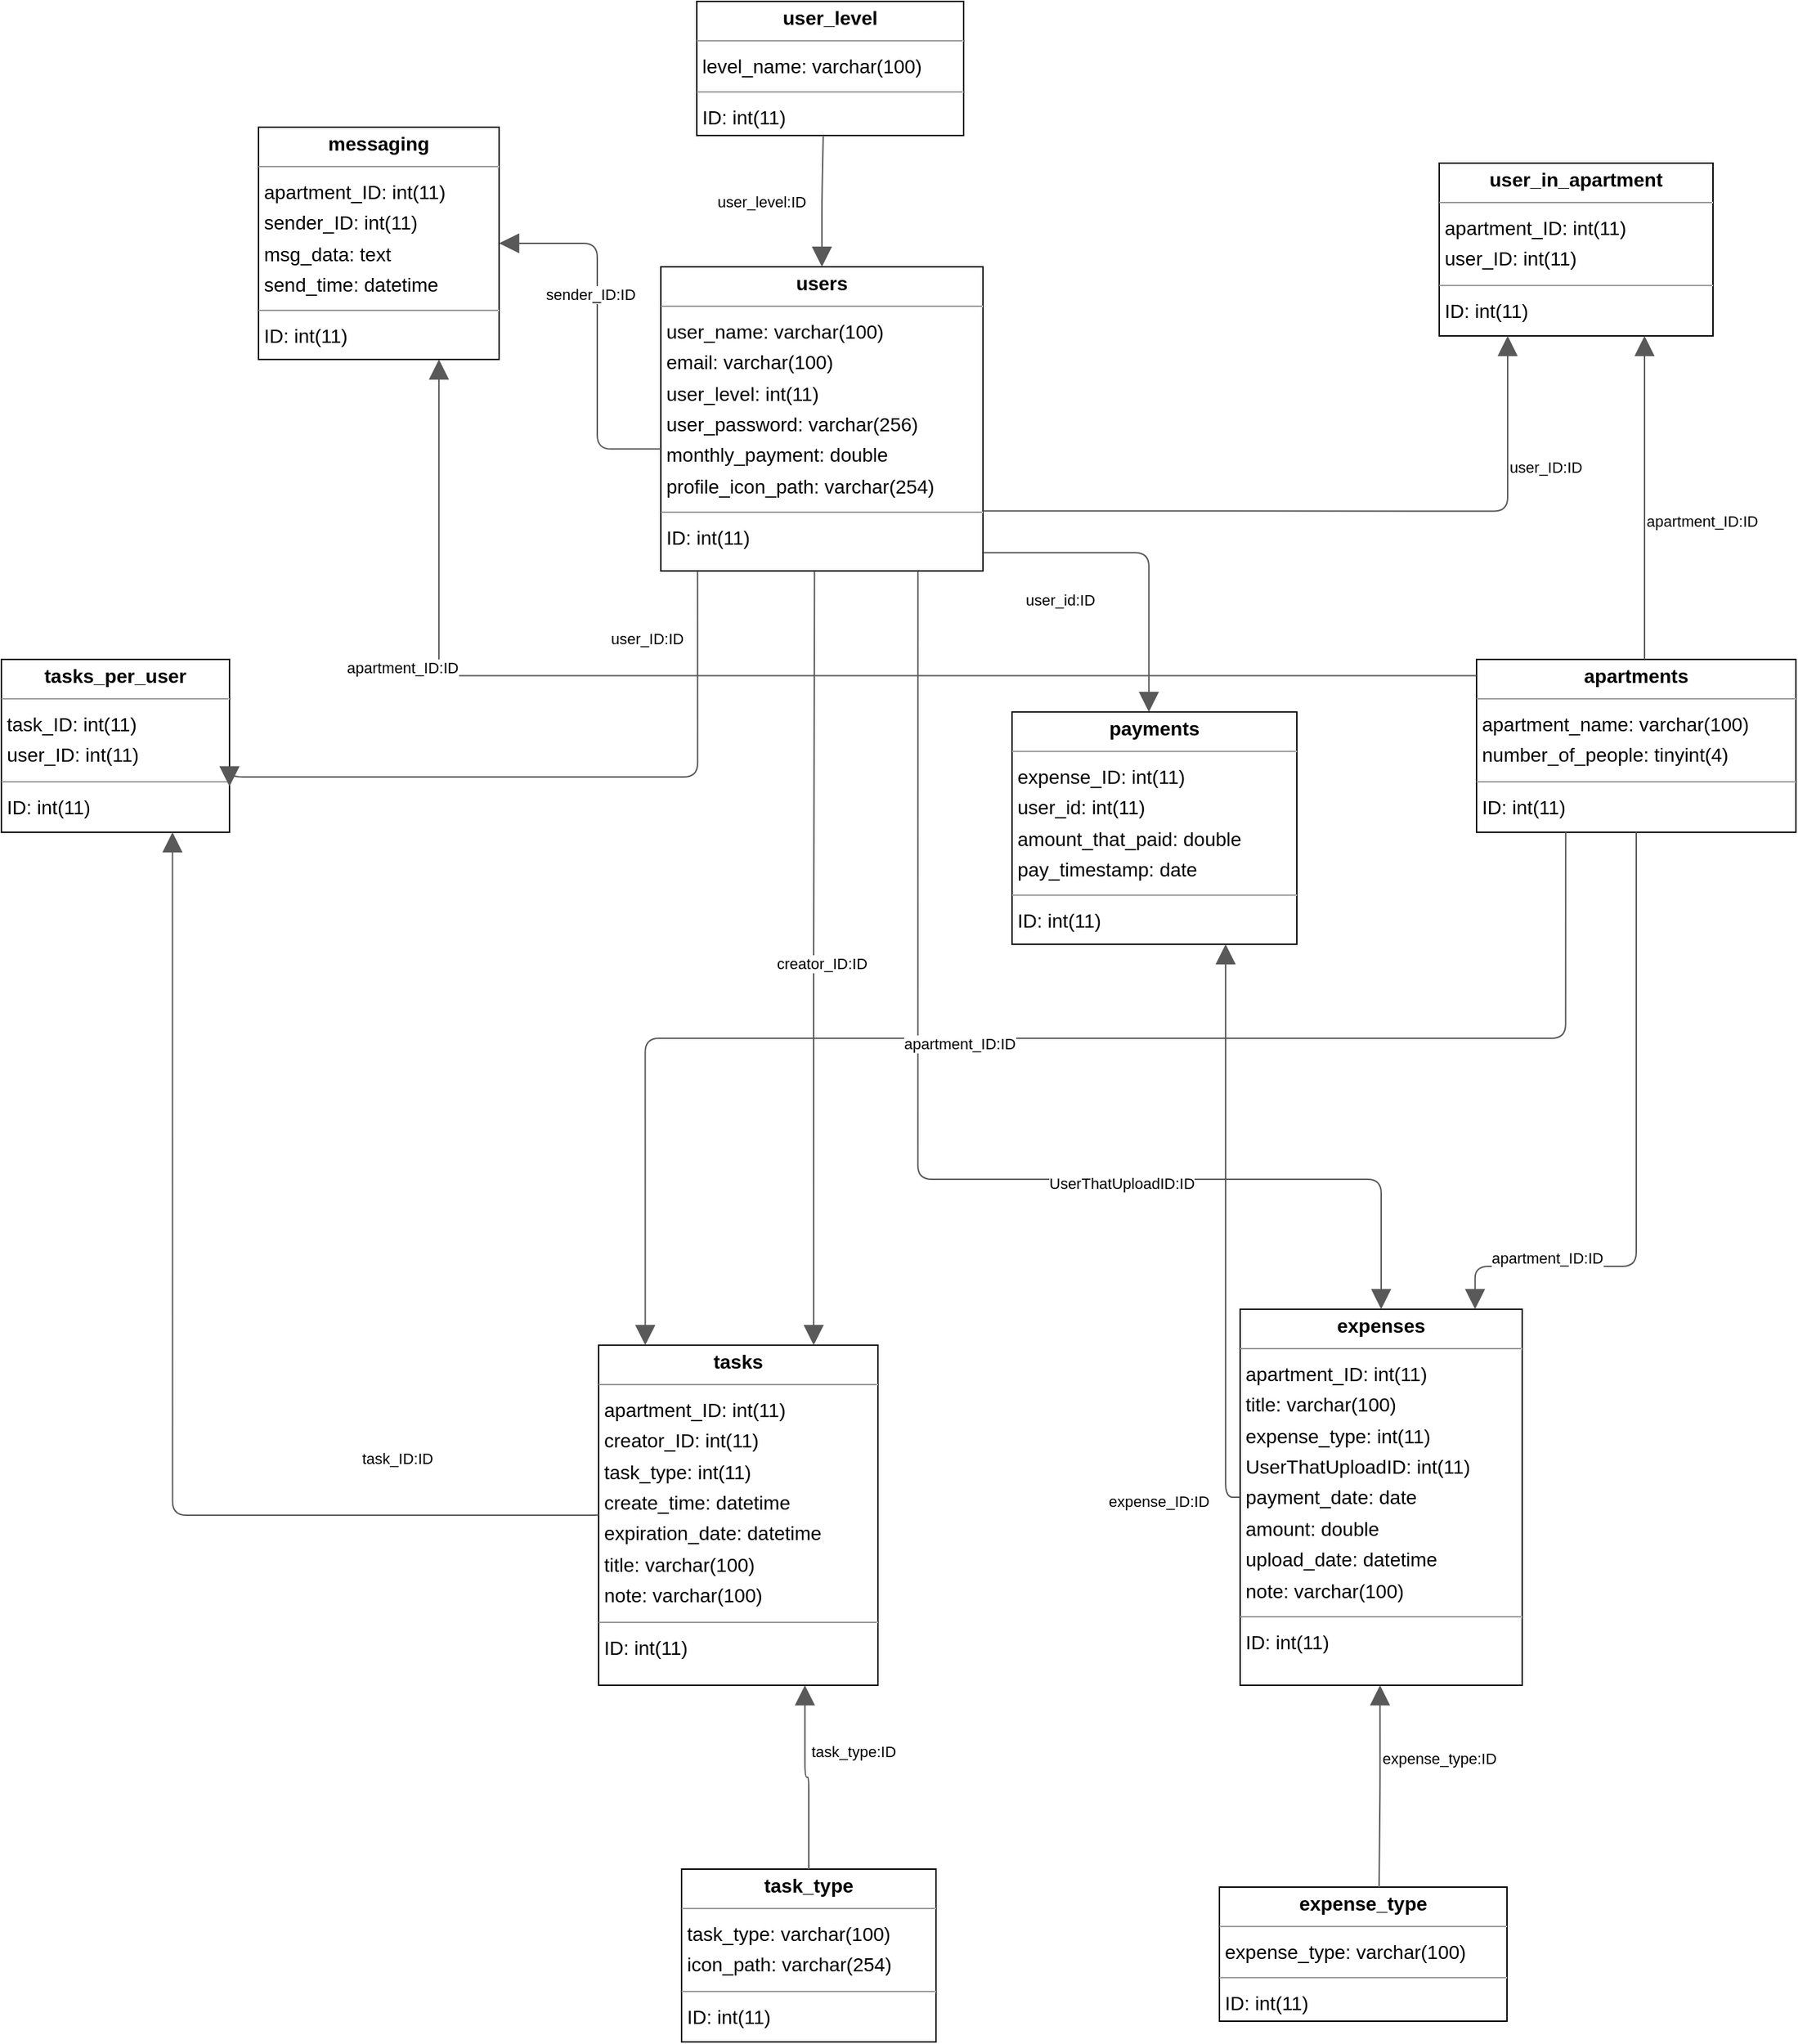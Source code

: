 <mxGraphModel dx="0" dy="0" grid="1" gridSize="10" guides="1" tooltips="1" connect="1" arrows="1" fold="1" page="0" pageScale="1" background="none" math="0" shadow="0">
  <root>
    <mxCell id="0" />
    <mxCell id="1" parent="0" />
    <mxCell id="node9" parent="1" vertex="1" value="&lt;p style=&quot;margin:0px;margin-top:4px;text-align:center;&quot;&gt;&lt;b&gt;apartments&lt;/b&gt;&lt;/p&gt;&lt;hr size=&quot;1&quot;/&gt;&lt;p style=&quot;margin:0 0 0 4px;line-height:1.6;&quot;&gt; apartment_name: varchar(100)&lt;br/&gt; number_of_people: tinyint(4)&lt;/p&gt;&lt;hr size=&quot;1&quot;/&gt;&lt;p style=&quot;margin:0 0 0 4px;line-height:1.6;&quot;&gt; ID: int(11)&lt;/p&gt;" style="verticalAlign=top;align=left;overflow=fill;fontSize=14;fontFamily=Helvetica;html=1;rounded=0;shadow=0;comic=0;labelBackgroundColor=none;strokeWidth=1;">
      <mxGeometry x="614" y="-164" width="231" height="125" as="geometry" />
    </mxCell>
    <mxCell id="node4" parent="1" vertex="1" value="&lt;p style=&quot;margin:0px;margin-top:4px;text-align:center;&quot;&gt;&lt;b&gt;expense_type&lt;/b&gt;&lt;/p&gt;&lt;hr size=&quot;1&quot;/&gt;&lt;p style=&quot;margin:0 0 0 4px;line-height:1.6;&quot;&gt; expense_type: varchar(100)&lt;/p&gt;&lt;hr size=&quot;1&quot;/&gt;&lt;p style=&quot;margin:0 0 0 4px;line-height:1.6;&quot;&gt; ID: int(11)&lt;/p&gt;" style="verticalAlign=top;align=left;overflow=fill;fontSize=14;fontFamily=Helvetica;html=1;rounded=0;shadow=0;comic=0;labelBackgroundColor=none;strokeWidth=1;">
      <mxGeometry x="428" y="724" width="208" height="97" as="geometry" />
    </mxCell>
    <mxCell id="node8" parent="1" vertex="1" value="&lt;p style=&quot;margin:0px;margin-top:4px;text-align:center;&quot;&gt;&lt;b&gt;expenses&lt;/b&gt;&lt;/p&gt;&lt;hr size=&quot;1&quot;/&gt;&lt;p style=&quot;margin:0 0 0 4px;line-height:1.6;&quot;&gt; apartment_ID: int(11)&lt;br/&gt; title: varchar(100)&lt;br/&gt; expense_type: int(11)&lt;br/&gt; UserThatUploadID: int(11)&lt;br/&gt; payment_date: date&lt;br/&gt; amount: double&lt;br/&gt; upload_date: datetime&lt;br/&gt; note: varchar(100)&lt;/p&gt;&lt;hr size=&quot;1&quot;/&gt;&lt;p style=&quot;margin:0 0 0 4px;line-height:1.6;&quot;&gt; ID: int(11)&lt;/p&gt;" style="verticalAlign=top;align=left;overflow=fill;fontSize=14;fontFamily=Helvetica;html=1;rounded=0;shadow=0;comic=0;labelBackgroundColor=none;strokeWidth=1;">
      <mxGeometry x="443" y="306" width="204" height="272" as="geometry" />
    </mxCell>
    <mxCell id="node1" parent="1" vertex="1" value="&lt;p style=&quot;margin:0px;margin-top:4px;text-align:center;&quot;&gt;&lt;b&gt;messaging&lt;/b&gt;&lt;/p&gt;&lt;hr size=&quot;1&quot;/&gt;&lt;p style=&quot;margin:0 0 0 4px;line-height:1.6;&quot;&gt; apartment_ID: int(11)&lt;br/&gt; sender_ID: int(11)&lt;br/&gt; msg_data: text&lt;br/&gt; send_time: datetime&lt;/p&gt;&lt;hr size=&quot;1&quot;/&gt;&lt;p style=&quot;margin:0 0 0 4px;line-height:1.6;&quot;&gt; ID: int(11)&lt;/p&gt;" style="verticalAlign=top;align=left;overflow=fill;fontSize=14;fontFamily=Helvetica;html=1;rounded=0;shadow=0;comic=0;labelBackgroundColor=none;strokeWidth=1;">
      <mxGeometry x="-267" y="-549" width="174" height="168" as="geometry" />
    </mxCell>
    <mxCell id="node6" parent="1" vertex="1" value="&lt;p style=&quot;margin:0px;margin-top:4px;text-align:center;&quot;&gt;&lt;b&gt;payments&lt;/b&gt;&lt;/p&gt;&lt;hr size=&quot;1&quot;/&gt;&lt;p style=&quot;margin:0 0 0 4px;line-height:1.6;&quot;&gt; expense_ID: int(11)&lt;br/&gt; user_id: int(11)&lt;br/&gt; amount_that_paid: double&lt;br/&gt; pay_timestamp: date&lt;/p&gt;&lt;hr size=&quot;1&quot;/&gt;&lt;p style=&quot;margin:0 0 0 4px;line-height:1.6;&quot;&gt; ID: int(11)&lt;/p&gt;" style="verticalAlign=top;align=left;overflow=fill;fontSize=14;fontFamily=Helvetica;html=1;rounded=0;shadow=0;comic=0;labelBackgroundColor=none;strokeWidth=1;">
      <mxGeometry x="278" y="-126" width="206" height="168" as="geometry" />
    </mxCell>
    <mxCell id="node5" parent="1" vertex="1" value="&lt;p style=&quot;margin:0px;margin-top:4px;text-align:center;&quot;&gt;&lt;b&gt;task_type&lt;/b&gt;&lt;/p&gt;&lt;hr size=&quot;1&quot;/&gt;&lt;p style=&quot;margin:0 0 0 4px;line-height:1.6;&quot;&gt; task_type: varchar(100)&lt;br/&gt; icon_path: varchar(254)&lt;/p&gt;&lt;hr size=&quot;1&quot;/&gt;&lt;p style=&quot;margin:0 0 0 4px;line-height:1.6;&quot;&gt; ID: int(11)&lt;/p&gt;" style="verticalAlign=top;align=left;overflow=fill;fontSize=14;fontFamily=Helvetica;html=1;rounded=0;shadow=0;comic=0;labelBackgroundColor=none;strokeWidth=1;">
      <mxGeometry x="39" y="711" width="184" height="125" as="geometry" />
    </mxCell>
    <mxCell id="node7" parent="1" vertex="1" value="&lt;p style=&quot;margin:0px;margin-top:4px;text-align:center;&quot;&gt;&lt;b&gt;tasks&lt;/b&gt;&lt;/p&gt;&lt;hr size=&quot;1&quot;/&gt;&lt;p style=&quot;margin:0 0 0 4px;line-height:1.6;&quot;&gt; apartment_ID: int(11)&lt;br/&gt; creator_ID: int(11)&lt;br/&gt; task_type: int(11)&lt;br/&gt; create_time: datetime&lt;br/&gt; expiration_date: datetime&lt;br/&gt; title: varchar(100)&lt;br/&gt; note: varchar(100)&lt;/p&gt;&lt;hr size=&quot;1&quot;/&gt;&lt;p style=&quot;margin:0 0 0 4px;line-height:1.6;&quot;&gt; ID: int(11)&lt;/p&gt;" style="verticalAlign=top;align=left;overflow=fill;fontSize=14;fontFamily=Helvetica;html=1;rounded=0;shadow=0;comic=0;labelBackgroundColor=none;strokeWidth=1;">
      <mxGeometry x="-21" y="332" width="202" height="246" as="geometry" />
    </mxCell>
    <mxCell id="node2" parent="1" vertex="1" value="&lt;p style=&quot;margin:0px;margin-top:4px;text-align:center;&quot;&gt;&lt;b&gt;tasks_per_user&lt;/b&gt;&lt;/p&gt;&lt;hr size=&quot;1&quot;/&gt;&lt;p style=&quot;margin:0 0 0 4px;line-height:1.6;&quot;&gt; task_ID: int(11)&lt;br/&gt; user_ID: int(11)&lt;/p&gt;&lt;hr size=&quot;1&quot;/&gt;&lt;p style=&quot;margin:0 0 0 4px;line-height:1.6;&quot;&gt; ID: int(11)&lt;/p&gt;" style="verticalAlign=top;align=left;overflow=fill;fontSize=14;fontFamily=Helvetica;html=1;rounded=0;shadow=0;comic=0;labelBackgroundColor=none;strokeWidth=1;">
      <mxGeometry x="-453" y="-164" width="165" height="125" as="geometry" />
    </mxCell>
    <mxCell id="node3" parent="1" vertex="1" value="&lt;p style=&quot;margin:0px;margin-top:4px;text-align:center;&quot;&gt;&lt;b&gt;user_in_apartment&lt;/b&gt;&lt;/p&gt;&lt;hr size=&quot;1&quot;/&gt;&lt;p style=&quot;margin:0 0 0 4px;line-height:1.6;&quot;&gt; apartment_ID: int(11)&lt;br/&gt; user_ID: int(11)&lt;/p&gt;&lt;hr size=&quot;1&quot;/&gt;&lt;p style=&quot;margin:0 0 0 4px;line-height:1.6;&quot;&gt; ID: int(11)&lt;/p&gt;" style="verticalAlign=top;align=left;overflow=fill;fontSize=14;fontFamily=Helvetica;html=1;rounded=0;shadow=0;comic=0;labelBackgroundColor=none;strokeWidth=1;">
      <mxGeometry x="587" y="-523" width="198" height="125" as="geometry" />
    </mxCell>
    <mxCell id="node0" parent="1" vertex="1" value="&lt;p style=&quot;margin:0px;margin-top:4px;text-align:center;&quot;&gt;&lt;b&gt;user_level&lt;/b&gt;&lt;/p&gt;&lt;hr size=&quot;1&quot;/&gt;&lt;p style=&quot;margin:0 0 0 4px;line-height:1.6;&quot;&gt; level_name: varchar(100)&lt;/p&gt;&lt;hr size=&quot;1&quot;/&gt;&lt;p style=&quot;margin:0 0 0 4px;line-height:1.6;&quot;&gt; ID: int(11)&lt;/p&gt;" style="verticalAlign=top;align=left;overflow=fill;fontSize=14;fontFamily=Helvetica;html=1;rounded=0;shadow=0;comic=0;labelBackgroundColor=none;strokeWidth=1;">
      <mxGeometry x="50" y="-640" width="193" height="97" as="geometry" />
    </mxCell>
    <mxCell id="node10" parent="1" vertex="1" value="&lt;p style=&quot;margin:0px;margin-top:4px;text-align:center;&quot;&gt;&lt;b&gt;users&lt;/b&gt;&lt;/p&gt;&lt;hr size=&quot;1&quot;/&gt;&lt;p style=&quot;margin:0 0 0 4px;line-height:1.6;&quot;&gt; user_name: varchar(100)&lt;br/&gt; email: varchar(100)&lt;br/&gt; user_level: int(11)&lt;br/&gt; user_password: varchar(256)&lt;br/&gt; monthly_payment: double&lt;br/&gt; profile_icon_path: varchar(254)&lt;/p&gt;&lt;hr size=&quot;1&quot;/&gt;&lt;p style=&quot;margin:0 0 0 4px;line-height:1.6;&quot;&gt; ID: int(11)&lt;/p&gt;" style="verticalAlign=top;align=left;overflow=fill;fontSize=14;fontFamily=Helvetica;html=1;rounded=0;shadow=0;comic=0;labelBackgroundColor=none;strokeWidth=1;">
      <mxGeometry x="24" y="-448" width="233" height="220" as="geometry" />
    </mxCell>
    <mxCell id="edge9" edge="1" value="" parent="1" source="node8" target="node9" style="html=1;rounded=1;edgeStyle=orthogonalEdgeStyle;dashed=0;startArrow=block;startSize=12;endArrow=none;strokeColor=#595959;exitX=0.833;exitY=0.000;exitDx=0;exitDy=0;entryX=0.500;entryY=1.000;entryDx=0;entryDy=0;">
      <mxGeometry width="50" height="50" relative="1" as="geometry">
        <Array as="points">
          <mxPoint x="613" y="275" />
          <mxPoint x="729" y="275" />
        </Array>
      </mxGeometry>
    </mxCell>
    <mxCell id="label56" parent="edge9" vertex="1" connectable="0" value="apartment_ID:ID" style="edgeLabel;resizable=0;html=1;align=left;verticalAlign=top;strokeColor=default;">
      <mxGeometry x="623" y="256" as="geometry" />
    </mxCell>
    <mxCell id="edge0" edge="1" value="" parent="1" source="node8" target="node4" style="html=1;rounded=1;edgeStyle=orthogonalEdgeStyle;dashed=0;startArrow=block;startSize=12;endArrow=none;strokeColor=#595959;exitX=0.496;exitY=1.000;exitDx=0;exitDy=0;entryX=0.555;entryY=0.004;entryDx=0;entryDy=0;">
      <mxGeometry width="50" height="50" relative="1" as="geometry">
        <Array as="points" />
      </mxGeometry>
    </mxCell>
    <mxCell id="label2" parent="edge0" vertex="1" connectable="0" value="expense_type:ID" style="edgeLabel;resizable=0;html=1;align=left;verticalAlign=top;strokeColor=default;">
      <mxGeometry x="544" y="618" as="geometry" />
    </mxCell>
    <mxCell id="edge7" edge="1" value="" parent="1" source="node8" target="node10" style="html=1;rounded=1;edgeStyle=orthogonalEdgeStyle;dashed=0;startArrow=block;startSize=12;endArrow=none;strokeColor=#595959;exitX=0.500;exitY=0.000;exitDx=0;exitDy=0;entryX=0.798;entryY=1.000;entryDx=0;entryDy=0;">
      <mxGeometry width="50" height="50" relative="1" as="geometry">
        <Array as="points">
          <mxPoint x="545" y="212" />
          <mxPoint x="209" y="212" />
        </Array>
      </mxGeometry>
    </mxCell>
    <mxCell id="label44" parent="edge7" vertex="1" connectable="0" value="UserThatUploadID:ID" style="edgeLabel;resizable=0;html=1;align=left;verticalAlign=top;strokeColor=default;">
      <mxGeometry x="303" y="202" as="geometry" />
    </mxCell>
    <mxCell id="edge4" edge="1" value="" parent="1" source="node1" target="node9" style="html=1;rounded=1;edgeStyle=orthogonalEdgeStyle;dashed=0;startArrow=block;startSize=12;endArrow=none;strokeColor=#595959;exitX=0.750;exitY=1.000;exitDx=0;exitDy=0;entryX=0.000;entryY=0.094;entryDx=0;entryDy=0;">
      <mxGeometry width="50" height="50" relative="1" as="geometry">
        <Array as="points">
          <mxPoint x="-136" y="-153" />
        </Array>
      </mxGeometry>
    </mxCell>
    <mxCell id="label26" parent="edge4" vertex="1" connectable="0" value="apartment_ID:ID" style="edgeLabel;resizable=0;html=1;align=left;verticalAlign=top;strokeColor=default;">
      <mxGeometry x="-205" y="-171" as="geometry" />
    </mxCell>
    <mxCell id="edge6" edge="1" value="" parent="1" source="node1" target="node10" style="html=1;rounded=1;edgeStyle=orthogonalEdgeStyle;dashed=0;startArrow=block;startSize=12;endArrow=none;strokeColor=#595959;exitX=1.000;exitY=0.500;exitDx=0;exitDy=0;entryX=0.000;entryY=0.599;entryDx=0;entryDy=0;">
      <mxGeometry width="50" height="50" relative="1" as="geometry">
        <Array as="points">
          <mxPoint x="-22" y="-465" />
          <mxPoint x="-22" y="-316" />
        </Array>
      </mxGeometry>
    </mxCell>
    <mxCell id="label38" parent="edge6" vertex="1" connectable="0" value="sender_ID:ID" style="edgeLabel;resizable=0;html=1;align=left;verticalAlign=top;strokeColor=default;">
      <mxGeometry x="-61" y="-441" as="geometry" />
    </mxCell>
    <mxCell id="edge2" edge="1" value="" parent="1" source="node6" target="node8" style="html=1;rounded=1;edgeStyle=orthogonalEdgeStyle;dashed=0;startArrow=block;startSize=12;endArrow=none;strokeColor=#595959;exitX=0.750;exitY=1.000;exitDx=0;exitDy=0;entryX=0.000;entryY=0.500;entryDx=0;entryDy=0;">
      <mxGeometry width="50" height="50" relative="1" as="geometry">
        <Array as="points">
          <mxPoint x="432" y="442" />
        </Array>
      </mxGeometry>
    </mxCell>
    <mxCell id="label14" parent="edge2" vertex="1" connectable="0" value="expense_ID:ID" style="edgeLabel;resizable=0;html=1;align=left;verticalAlign=top;strokeColor=default;">
      <mxGeometry x="346" y="432" as="geometry" />
    </mxCell>
    <mxCell id="edge13" edge="1" value="" parent="1" source="node6" target="node10" style="html=1;rounded=1;edgeStyle=orthogonalEdgeStyle;dashed=0;startArrow=block;startSize=12;endArrow=none;strokeColor=#595959;exitX=0.481;exitY=0.011;exitDx=0;exitDy=0;entryX=1.000;entryY=0.940;entryDx=0;entryDy=0;">
      <mxGeometry width="50" height="50" relative="1" as="geometry">
        <Array as="points">
          <mxPoint x="377" y="-241" />
        </Array>
      </mxGeometry>
    </mxCell>
    <mxCell id="label80" parent="edge13" vertex="1" connectable="0" value="user_id:ID" style="edgeLabel;resizable=0;html=1;align=left;verticalAlign=top;strokeColor=default;">
      <mxGeometry x="286" y="-220" as="geometry" />
    </mxCell>
    <mxCell id="edge10" edge="1" value="" parent="1" source="node7" target="node9" style="html=1;rounded=1;edgeStyle=orthogonalEdgeStyle;dashed=0;startArrow=block;startSize=12;endArrow=none;strokeColor=#595959;exitX=0.167;exitY=0.000;exitDx=0;exitDy=0;entryX=0.279;entryY=1.000;entryDx=0;entryDy=0;">
      <mxGeometry width="50" height="50" relative="1" as="geometry">
        <Array as="points">
          <mxPoint x="13" y="110" />
          <mxPoint x="678" y="110" />
        </Array>
      </mxGeometry>
    </mxCell>
    <mxCell id="label62" parent="edge10" vertex="1" connectable="0" value="apartment_ID:ID" style="edgeLabel;resizable=0;html=1;align=left;verticalAlign=top;strokeColor=default;">
      <mxGeometry x="198" y="101" as="geometry" />
    </mxCell>
    <mxCell id="edge14" edge="1" value="" parent="1" source="node7" target="node5" style="html=1;rounded=1;edgeStyle=orthogonalEdgeStyle;dashed=0;startArrow=block;startSize=12;endArrow=none;strokeColor=#595959;exitX=0.751;exitY=1.026;exitDx=0;exitDy=0;entryX=0.500;entryY=0.000;entryDx=0;entryDy=0;">
      <mxGeometry width="50" height="50" relative="1" as="geometry">
        <Array as="points" />
      </mxGeometry>
    </mxCell>
    <mxCell id="label86" parent="edge14" vertex="1" connectable="0" value="task_type:ID" style="edgeLabel;resizable=0;html=1;align=left;verticalAlign=top;strokeColor=default;">
      <mxGeometry x="131" y="613" as="geometry" />
    </mxCell>
    <mxCell id="edge5" edge="1" value="" parent="1" source="node7" target="node10" style="html=1;rounded=1;edgeStyle=orthogonalEdgeStyle;dashed=0;startArrow=block;startSize=12;endArrow=none;strokeColor=#595959;exitX=0.770;exitY=0.000;exitDx=0;exitDy=0;entryX=0.477;entryY=1.000;entryDx=0;entryDy=0;">
      <mxGeometry width="50" height="50" relative="1" as="geometry">
        <Array as="points" />
      </mxGeometry>
    </mxCell>
    <mxCell id="label32" parent="edge5" vertex="1" connectable="0" value="creator_ID:ID" style="edgeLabel;resizable=0;html=1;align=left;verticalAlign=top;strokeColor=default;">
      <mxGeometry x="106" y="43" as="geometry" />
    </mxCell>
    <mxCell id="edge12" edge="1" value="" parent="1" source="node2" target="node7" style="html=1;rounded=1;edgeStyle=orthogonalEdgeStyle;dashed=0;startArrow=block;startSize=12;endArrow=none;strokeColor=#595959;exitX=0.750;exitY=1.000;exitDx=0;exitDy=0;entryX=0.005;entryY=0.498;entryDx=0;entryDy=0;">
      <mxGeometry width="50" height="50" relative="1" as="geometry">
        <Array as="points">
          <mxPoint x="-329" y="455" />
          <mxPoint x="-22" y="455" />
        </Array>
      </mxGeometry>
    </mxCell>
    <mxCell id="label74" parent="edge12" vertex="1" connectable="0" value="task_ID:ID" style="edgeLabel;resizable=0;html=1;align=left;verticalAlign=top;strokeColor=default;">
      <mxGeometry x="-194" y="401" as="geometry" />
    </mxCell>
    <mxCell id="edge1" edge="1" value="" parent="1" source="node2" target="node10" style="html=1;rounded=1;edgeStyle=orthogonalEdgeStyle;dashed=0;startArrow=block;startSize=12;endArrow=none;strokeColor=#595959;exitX=1.000;exitY=0.735;exitDx=0;exitDy=0;entryX=0.114;entryY=1.000;entryDx=0;entryDy=0;">
      <mxGeometry width="50" height="50" relative="1" as="geometry">
        <Array as="points">
          <mxPoint x="50" y="-79" />
        </Array>
      </mxGeometry>
    </mxCell>
    <mxCell id="label8" parent="edge1" vertex="1" connectable="0" value="user_ID:ID" style="edgeLabel;resizable=0;html=1;align=left;verticalAlign=top;strokeColor=default;">
      <mxGeometry x="-14" y="-192" as="geometry" />
    </mxCell>
    <mxCell id="edge11" edge="1" value="" parent="1" source="node3" target="node9" style="html=1;rounded=1;edgeStyle=orthogonalEdgeStyle;dashed=0;startArrow=block;startSize=12;endArrow=none;strokeColor=#595959;exitX=0.750;exitY=1.000;exitDx=0;exitDy=0;entryX=0.526;entryY=0.000;entryDx=0;entryDy=0;">
      <mxGeometry width="50" height="50" relative="1" as="geometry">
        <Array as="points" />
      </mxGeometry>
    </mxCell>
    <mxCell id="label68" parent="edge11" vertex="1" connectable="0" value="apartment_ID:ID" style="edgeLabel;resizable=0;html=1;align=left;verticalAlign=top;strokeColor=default;">
      <mxGeometry x="735" y="-277" as="geometry" />
    </mxCell>
    <mxCell id="edge3" edge="1" value="" parent="1" source="node3" target="node10" style="html=1;rounded=1;edgeStyle=orthogonalEdgeStyle;dashed=0;startArrow=block;startSize=12;endArrow=none;strokeColor=#595959;exitX=0.250;exitY=1.000;exitDx=0;exitDy=0;entryX=1.000;entryY=0.803;entryDx=0;entryDy=0;">
      <mxGeometry width="50" height="50" relative="1" as="geometry">
        <Array as="points">
          <mxPoint x="636" y="-271" />
        </Array>
      </mxGeometry>
    </mxCell>
    <mxCell id="label20" parent="edge3" vertex="1" connectable="0" value="user_ID:ID" style="edgeLabel;resizable=0;html=1;align=left;verticalAlign=top;strokeColor=default;">
      <mxGeometry x="636" y="-316" as="geometry" />
    </mxCell>
    <mxCell id="edge8" edge="1" value="" parent="1" source="node10" target="node0" style="html=1;rounded=1;edgeStyle=orthogonalEdgeStyle;dashed=0;startArrow=block;startSize=12;endArrow=none;strokeColor=#595959;exitX=0.500;exitY=0.000;exitDx=0;exitDy=0;entryX=0.467;entryY=1.128;entryDx=0;entryDy=0;">
      <mxGeometry width="50" height="50" relative="1" as="geometry">
        <Array as="points" />
      </mxGeometry>
    </mxCell>
    <mxCell id="label50" parent="edge8" vertex="1" connectable="0" value="user_level:ID" style="edgeLabel;resizable=0;html=1;align=left;verticalAlign=top;strokeColor=default;">
      <mxGeometry x="63" y="-508" as="geometry" />
    </mxCell>
  </root>
</mxGraphModel>